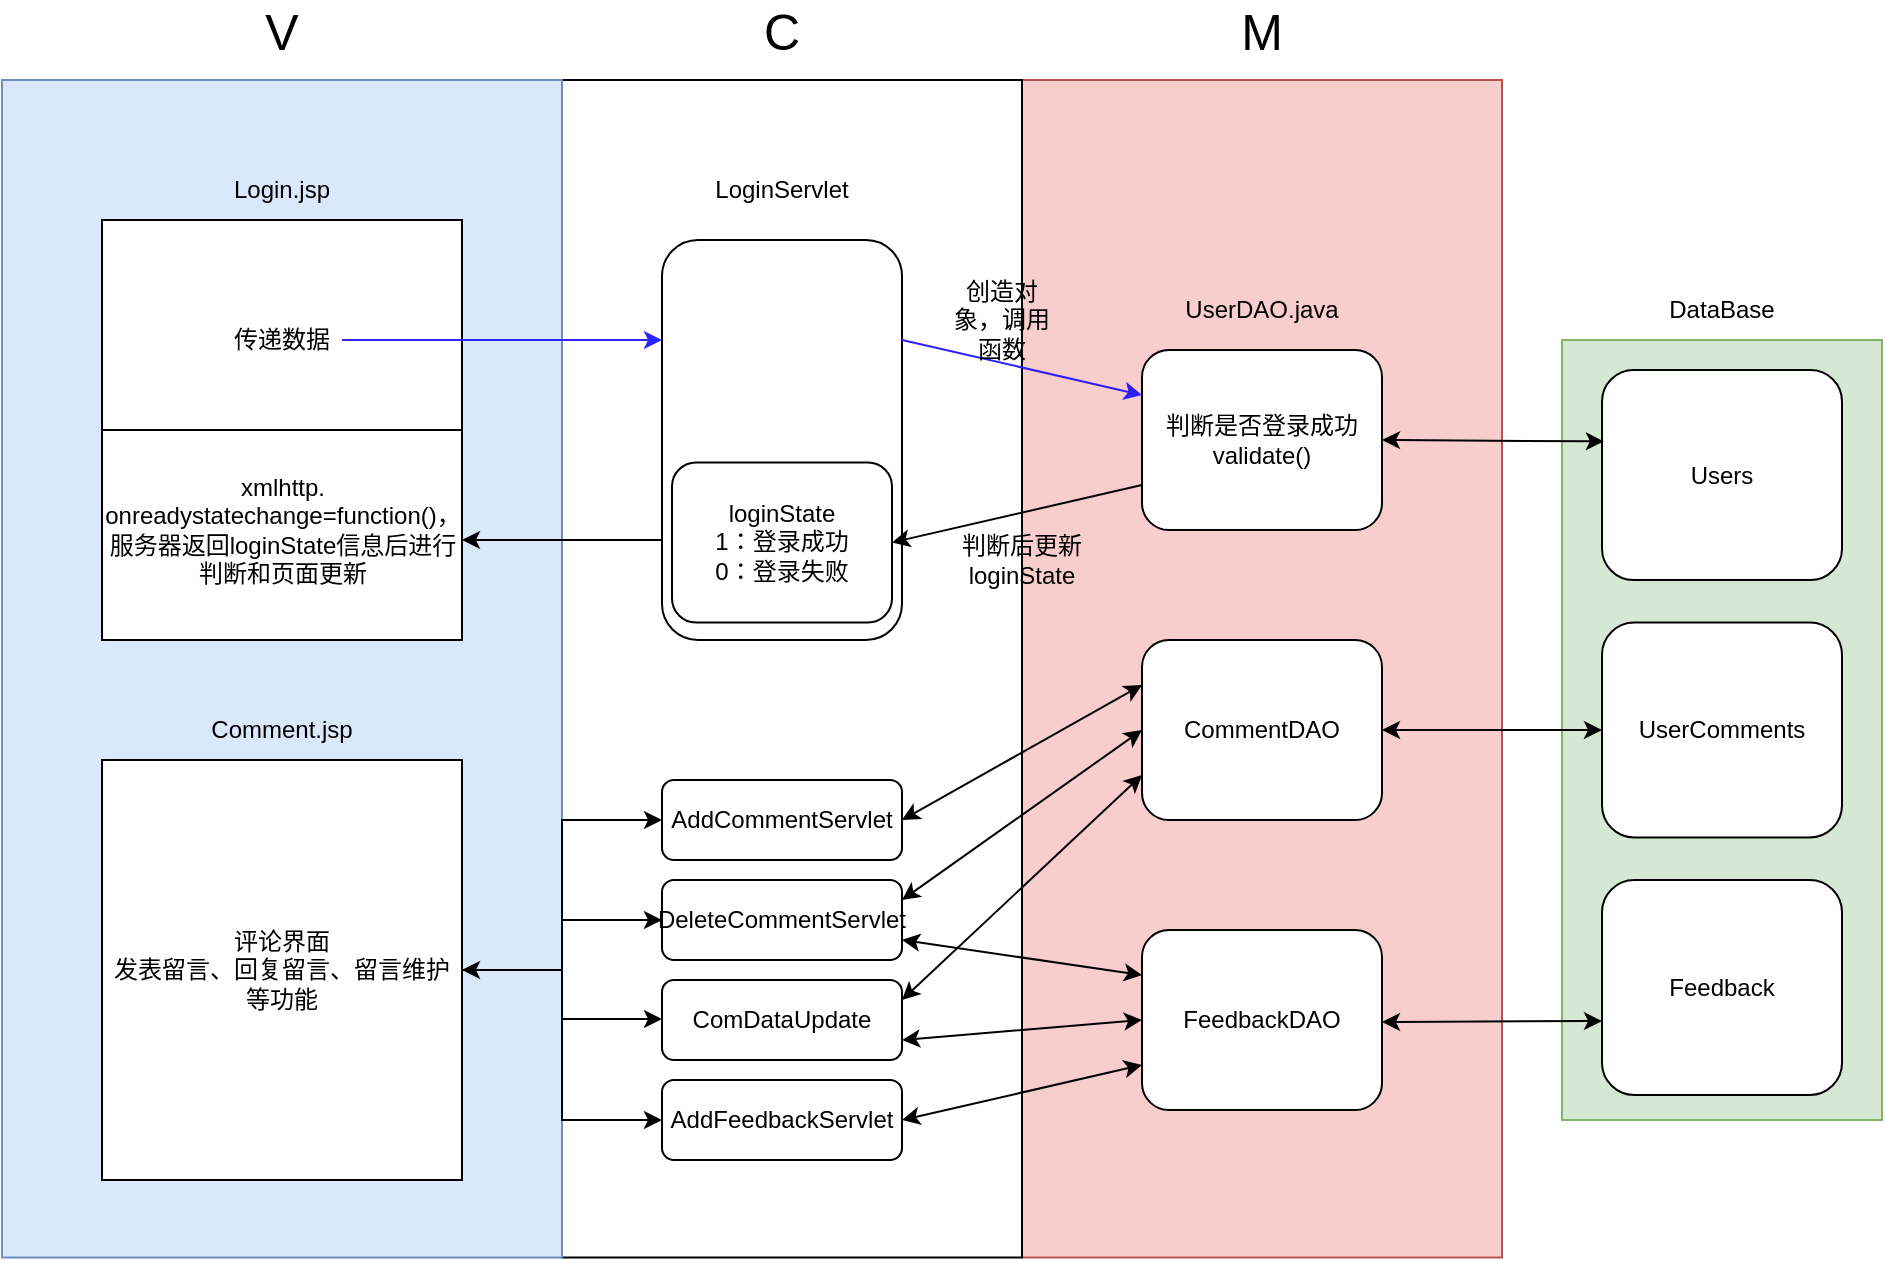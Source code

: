 <mxfile version="21.3.8" type="github">
  <diagram name="第 1 页" id="z__LlguUlQJ8tJPs_sTK">
    <mxGraphModel dx="2074" dy="1124" grid="1" gridSize="10" guides="1" tooltips="1" connect="1" arrows="1" fold="1" page="1" pageScale="1" pageWidth="3300" pageHeight="4681" math="0" shadow="0">
      <root>
        <mxCell id="0" />
        <mxCell id="1" parent="0" />
        <mxCell id="7cmU4bMO7A-qSsY_zn1Z-62" value="" style="rounded=0;whiteSpace=wrap;html=1;fillColor=#f8cecc;strokeColor=#b85450;" vertex="1" parent="1">
          <mxGeometry x="920" y="380" width="240" height="588.75" as="geometry" />
        </mxCell>
        <mxCell id="7cmU4bMO7A-qSsY_zn1Z-61" value="" style="rounded=0;whiteSpace=wrap;html=1;" vertex="1" parent="1">
          <mxGeometry x="690" y="380" width="230" height="588.75" as="geometry" />
        </mxCell>
        <mxCell id="7cmU4bMO7A-qSsY_zn1Z-60" value="" style="rounded=0;whiteSpace=wrap;html=1;fillColor=#dae8fc;strokeColor=#6c8ebf;" vertex="1" parent="1">
          <mxGeometry x="410" y="380" width="280" height="588.75" as="geometry" />
        </mxCell>
        <mxCell id="7cmU4bMO7A-qSsY_zn1Z-1" value="" style="rounded=0;whiteSpace=wrap;html=1;" vertex="1" parent="1">
          <mxGeometry x="460" y="450" width="180" height="210" as="geometry" />
        </mxCell>
        <mxCell id="7cmU4bMO7A-qSsY_zn1Z-2" value="Login.jsp" style="text;html=1;strokeColor=none;fillColor=none;align=center;verticalAlign=middle;whiteSpace=wrap;rounded=0;" vertex="1" parent="1">
          <mxGeometry x="520" y="420" width="60" height="30" as="geometry" />
        </mxCell>
        <mxCell id="7cmU4bMO7A-qSsY_zn1Z-3" value="" style="endArrow=none;html=1;rounded=0;exitX=0;exitY=0.5;exitDx=0;exitDy=0;entryX=1;entryY=0.5;entryDx=0;entryDy=0;" edge="1" parent="1" source="7cmU4bMO7A-qSsY_zn1Z-1" target="7cmU4bMO7A-qSsY_zn1Z-1">
          <mxGeometry width="50" height="50" relative="1" as="geometry">
            <mxPoint x="800" y="730" as="sourcePoint" />
            <mxPoint x="850" y="680" as="targetPoint" />
          </mxGeometry>
        </mxCell>
        <mxCell id="7cmU4bMO7A-qSsY_zn1Z-7" style="edgeStyle=orthogonalEdgeStyle;rounded=0;orthogonalLoop=1;jettySize=auto;html=1;entryX=0;entryY=0.25;entryDx=0;entryDy=0;strokeColor=#2D26FF;" edge="1" parent="1" source="7cmU4bMO7A-qSsY_zn1Z-4" target="7cmU4bMO7A-qSsY_zn1Z-5">
          <mxGeometry relative="1" as="geometry" />
        </mxCell>
        <mxCell id="7cmU4bMO7A-qSsY_zn1Z-4" value="传递数据" style="text;html=1;strokeColor=none;fillColor=none;align=center;verticalAlign=middle;whiteSpace=wrap;rounded=0;" vertex="1" parent="1">
          <mxGeometry x="520" y="495" width="60" height="30" as="geometry" />
        </mxCell>
        <mxCell id="7cmU4bMO7A-qSsY_zn1Z-5" value="" style="rounded=1;whiteSpace=wrap;html=1;" vertex="1" parent="1">
          <mxGeometry x="740" y="460" width="120" height="200" as="geometry" />
        </mxCell>
        <mxCell id="7cmU4bMO7A-qSsY_zn1Z-8" value="LoginServlet" style="text;html=1;strokeColor=none;fillColor=none;align=center;verticalAlign=middle;whiteSpace=wrap;rounded=0;" vertex="1" parent="1">
          <mxGeometry x="770" y="420" width="60" height="30" as="geometry" />
        </mxCell>
        <mxCell id="7cmU4bMO7A-qSsY_zn1Z-10" value="UserDAO.java" style="text;html=1;strokeColor=none;fillColor=none;align=center;verticalAlign=middle;whiteSpace=wrap;rounded=0;" vertex="1" parent="1">
          <mxGeometry x="1010" y="480" width="60" height="30" as="geometry" />
        </mxCell>
        <mxCell id="7cmU4bMO7A-qSsY_zn1Z-12" value="判断是否登录成功validate()" style="rounded=1;whiteSpace=wrap;html=1;" vertex="1" parent="1">
          <mxGeometry x="980" y="515" width="120" height="90" as="geometry" />
        </mxCell>
        <mxCell id="7cmU4bMO7A-qSsY_zn1Z-13" value="" style="rounded=0;whiteSpace=wrap;html=1;fillColor=#d5e8d4;strokeColor=#82b366;" vertex="1" parent="1">
          <mxGeometry x="1190" y="510" width="160" height="390" as="geometry" />
        </mxCell>
        <mxCell id="7cmU4bMO7A-qSsY_zn1Z-14" value="Users" style="rounded=1;whiteSpace=wrap;html=1;" vertex="1" parent="1">
          <mxGeometry x="1210" y="525" width="120" height="105" as="geometry" />
        </mxCell>
        <mxCell id="7cmU4bMO7A-qSsY_zn1Z-15" value="UserComments" style="rounded=1;whiteSpace=wrap;html=1;" vertex="1" parent="1">
          <mxGeometry x="1210" y="651.25" width="120" height="107.5" as="geometry" />
        </mxCell>
        <mxCell id="7cmU4bMO7A-qSsY_zn1Z-16" value="Feedback" style="rounded=1;whiteSpace=wrap;html=1;" vertex="1" parent="1">
          <mxGeometry x="1210" y="780" width="120" height="107.5" as="geometry" />
        </mxCell>
        <mxCell id="7cmU4bMO7A-qSsY_zn1Z-17" value="" style="endArrow=classic;startArrow=classic;html=1;rounded=0;exitX=1;exitY=0.5;exitDx=0;exitDy=0;entryX=0.008;entryY=0.34;entryDx=0;entryDy=0;entryPerimeter=0;" edge="1" parent="1" source="7cmU4bMO7A-qSsY_zn1Z-12" target="7cmU4bMO7A-qSsY_zn1Z-14">
          <mxGeometry width="50" height="50" relative="1" as="geometry">
            <mxPoint x="920" y="780" as="sourcePoint" />
            <mxPoint x="1190" y="560" as="targetPoint" />
          </mxGeometry>
        </mxCell>
        <mxCell id="7cmU4bMO7A-qSsY_zn1Z-18" value="" style="endArrow=classic;html=1;rounded=0;exitX=1;exitY=0.25;exitDx=0;exitDy=0;entryX=0;entryY=0.25;entryDx=0;entryDy=0;strokeColor=#2E1FFF;" edge="1" parent="1" source="7cmU4bMO7A-qSsY_zn1Z-5" target="7cmU4bMO7A-qSsY_zn1Z-12">
          <mxGeometry width="50" height="50" relative="1" as="geometry">
            <mxPoint x="910" y="780" as="sourcePoint" />
            <mxPoint x="960" y="730" as="targetPoint" />
          </mxGeometry>
        </mxCell>
        <mxCell id="7cmU4bMO7A-qSsY_zn1Z-20" value="创造对象，调用函数" style="text;html=1;strokeColor=none;fillColor=none;align=center;verticalAlign=middle;whiteSpace=wrap;rounded=0;" vertex="1" parent="1">
          <mxGeometry x="880" y="485" width="60" height="30" as="geometry" />
        </mxCell>
        <mxCell id="7cmU4bMO7A-qSsY_zn1Z-24" value="loginState&lt;br&gt;1：登录成功&lt;br&gt;0：登录失败" style="rounded=1;whiteSpace=wrap;html=1;" vertex="1" parent="1">
          <mxGeometry x="745" y="571.25" width="110" height="80" as="geometry" />
        </mxCell>
        <mxCell id="7cmU4bMO7A-qSsY_zn1Z-26" value="xmlhttp.&lt;br&gt;onreadystatechange=function()，&lt;br&gt;服务器返回loginState信息后进行判断和页面更新" style="text;html=1;strokeColor=none;fillColor=none;align=center;verticalAlign=middle;whiteSpace=wrap;rounded=0;" vertex="1" parent="1">
          <mxGeometry x="482.5" y="540" width="135" height="130" as="geometry" />
        </mxCell>
        <mxCell id="7cmU4bMO7A-qSsY_zn1Z-27" value="" style="endArrow=classic;html=1;rounded=0;exitX=0;exitY=0.75;exitDx=0;exitDy=0;entryX=1;entryY=0.5;entryDx=0;entryDy=0;" edge="1" parent="1" source="7cmU4bMO7A-qSsY_zn1Z-12" target="7cmU4bMO7A-qSsY_zn1Z-24">
          <mxGeometry width="50" height="50" relative="1" as="geometry">
            <mxPoint x="910" y="780" as="sourcePoint" />
            <mxPoint x="960" y="730" as="targetPoint" />
          </mxGeometry>
        </mxCell>
        <mxCell id="7cmU4bMO7A-qSsY_zn1Z-28" value="判断后更新loginState" style="text;html=1;strokeColor=none;fillColor=none;align=center;verticalAlign=middle;whiteSpace=wrap;rounded=0;" vertex="1" parent="1">
          <mxGeometry x="880" y="605" width="80" height="30" as="geometry" />
        </mxCell>
        <mxCell id="7cmU4bMO7A-qSsY_zn1Z-30" value="" style="endArrow=classic;html=1;rounded=0;exitX=0;exitY=0.75;exitDx=0;exitDy=0;" edge="1" parent="1" source="7cmU4bMO7A-qSsY_zn1Z-5">
          <mxGeometry width="50" height="50" relative="1" as="geometry">
            <mxPoint x="910" y="780" as="sourcePoint" />
            <mxPoint x="640" y="610" as="targetPoint" />
          </mxGeometry>
        </mxCell>
        <mxCell id="7cmU4bMO7A-qSsY_zn1Z-57" style="edgeStyle=orthogonalEdgeStyle;rounded=0;orthogonalLoop=1;jettySize=auto;html=1;exitX=1;exitY=0.5;exitDx=0;exitDy=0;entryX=0;entryY=0.5;entryDx=0;entryDy=0;" edge="1" parent="1" source="7cmU4bMO7A-qSsY_zn1Z-31" target="7cmU4bMO7A-qSsY_zn1Z-34">
          <mxGeometry relative="1" as="geometry" />
        </mxCell>
        <mxCell id="7cmU4bMO7A-qSsY_zn1Z-31" value="评论界面&lt;br&gt;发表留言、回复留言、留言维护等功能" style="rounded=0;whiteSpace=wrap;html=1;" vertex="1" parent="1">
          <mxGeometry x="460" y="720" width="180" height="210" as="geometry" />
        </mxCell>
        <mxCell id="7cmU4bMO7A-qSsY_zn1Z-32" value="Comment.jsp" style="text;html=1;strokeColor=none;fillColor=none;align=center;verticalAlign=middle;whiteSpace=wrap;rounded=0;" vertex="1" parent="1">
          <mxGeometry x="520" y="690" width="60" height="30" as="geometry" />
        </mxCell>
        <mxCell id="7cmU4bMO7A-qSsY_zn1Z-33" value="AddCommentServlet" style="rounded=1;whiteSpace=wrap;html=1;" vertex="1" parent="1">
          <mxGeometry x="740" y="730" width="120" height="40" as="geometry" />
        </mxCell>
        <mxCell id="7cmU4bMO7A-qSsY_zn1Z-34" value="AddFeedbackServlet" style="rounded=1;whiteSpace=wrap;html=1;" vertex="1" parent="1">
          <mxGeometry x="740" y="880" width="120" height="40" as="geometry" />
        </mxCell>
        <mxCell id="7cmU4bMO7A-qSsY_zn1Z-35" value="ComDataUpdate" style="rounded=1;whiteSpace=wrap;html=1;" vertex="1" parent="1">
          <mxGeometry x="740" y="830" width="120" height="40" as="geometry" />
        </mxCell>
        <mxCell id="7cmU4bMO7A-qSsY_zn1Z-36" value="DeleteCommentServlet&lt;br&gt;" style="rounded=1;whiteSpace=wrap;html=1;" vertex="1" parent="1">
          <mxGeometry x="740" y="780" width="120" height="40" as="geometry" />
        </mxCell>
        <mxCell id="7cmU4bMO7A-qSsY_zn1Z-37" value="FeedbackDAO" style="rounded=1;whiteSpace=wrap;html=1;" vertex="1" parent="1">
          <mxGeometry x="980" y="805" width="120" height="90" as="geometry" />
        </mxCell>
        <mxCell id="7cmU4bMO7A-qSsY_zn1Z-38" value="CommentDAO" style="rounded=1;whiteSpace=wrap;html=1;" vertex="1" parent="1">
          <mxGeometry x="980" y="660" width="120" height="90" as="geometry" />
        </mxCell>
        <mxCell id="7cmU4bMO7A-qSsY_zn1Z-39" value="" style="endArrow=classic;startArrow=classic;html=1;rounded=0;exitX=1;exitY=0.5;exitDx=0;exitDy=0;entryX=0;entryY=0.25;entryDx=0;entryDy=0;" edge="1" parent="1" source="7cmU4bMO7A-qSsY_zn1Z-33" target="7cmU4bMO7A-qSsY_zn1Z-38">
          <mxGeometry width="50" height="50" relative="1" as="geometry">
            <mxPoint x="1000" y="960" as="sourcePoint" />
            <mxPoint x="960" y="830" as="targetPoint" />
          </mxGeometry>
        </mxCell>
        <mxCell id="7cmU4bMO7A-qSsY_zn1Z-40" value="" style="endArrow=classic;startArrow=classic;html=1;rounded=0;entryX=0;entryY=0.25;entryDx=0;entryDy=0;exitX=1;exitY=0.75;exitDx=0;exitDy=0;" edge="1" parent="1" source="7cmU4bMO7A-qSsY_zn1Z-36" target="7cmU4bMO7A-qSsY_zn1Z-37">
          <mxGeometry width="50" height="50" relative="1" as="geometry">
            <mxPoint x="870" y="820" as="sourcePoint" />
            <mxPoint x="1050" y="910" as="targetPoint" />
          </mxGeometry>
        </mxCell>
        <mxCell id="7cmU4bMO7A-qSsY_zn1Z-41" value="" style="endArrow=classic;startArrow=classic;html=1;rounded=0;exitX=1;exitY=0.25;exitDx=0;exitDy=0;entryX=0;entryY=0.5;entryDx=0;entryDy=0;" edge="1" parent="1" source="7cmU4bMO7A-qSsY_zn1Z-36" target="7cmU4bMO7A-qSsY_zn1Z-38">
          <mxGeometry width="50" height="50" relative="1" as="geometry">
            <mxPoint x="1000" y="960" as="sourcePoint" />
            <mxPoint x="1050" y="910" as="targetPoint" />
          </mxGeometry>
        </mxCell>
        <mxCell id="7cmU4bMO7A-qSsY_zn1Z-42" value="" style="endArrow=classic;startArrow=classic;html=1;rounded=0;entryX=0;entryY=0.5;entryDx=0;entryDy=0;exitX=1;exitY=0.75;exitDx=0;exitDy=0;" edge="1" parent="1" source="7cmU4bMO7A-qSsY_zn1Z-35" target="7cmU4bMO7A-qSsY_zn1Z-37">
          <mxGeometry width="50" height="50" relative="1" as="geometry">
            <mxPoint x="880" y="870" as="sourcePoint" />
            <mxPoint x="1050" y="910" as="targetPoint" />
          </mxGeometry>
        </mxCell>
        <mxCell id="7cmU4bMO7A-qSsY_zn1Z-43" value="" style="endArrow=classic;startArrow=classic;html=1;rounded=0;exitX=1;exitY=0.25;exitDx=0;exitDy=0;entryX=0;entryY=0.75;entryDx=0;entryDy=0;" edge="1" parent="1" source="7cmU4bMO7A-qSsY_zn1Z-35" target="7cmU4bMO7A-qSsY_zn1Z-38">
          <mxGeometry width="50" height="50" relative="1" as="geometry">
            <mxPoint x="1000" y="960" as="sourcePoint" />
            <mxPoint x="1050" y="910" as="targetPoint" />
          </mxGeometry>
        </mxCell>
        <mxCell id="7cmU4bMO7A-qSsY_zn1Z-44" value="" style="endArrow=classic;startArrow=classic;html=1;rounded=0;exitX=1;exitY=0.5;exitDx=0;exitDy=0;entryX=0;entryY=0.75;entryDx=0;entryDy=0;" edge="1" parent="1" source="7cmU4bMO7A-qSsY_zn1Z-34" target="7cmU4bMO7A-qSsY_zn1Z-37">
          <mxGeometry width="50" height="50" relative="1" as="geometry">
            <mxPoint x="1000" y="960" as="sourcePoint" />
            <mxPoint x="1050" y="910" as="targetPoint" />
          </mxGeometry>
        </mxCell>
        <mxCell id="7cmU4bMO7A-qSsY_zn1Z-45" value="" style="endArrow=classic;startArrow=classic;html=1;rounded=0;exitX=1;exitY=0.5;exitDx=0;exitDy=0;entryX=0;entryY=0.5;entryDx=0;entryDy=0;" edge="1" parent="1" source="7cmU4bMO7A-qSsY_zn1Z-38" target="7cmU4bMO7A-qSsY_zn1Z-15">
          <mxGeometry width="50" height="50" relative="1" as="geometry">
            <mxPoint x="750" y="1190" as="sourcePoint" />
            <mxPoint x="800" y="1140" as="targetPoint" />
          </mxGeometry>
        </mxCell>
        <mxCell id="7cmU4bMO7A-qSsY_zn1Z-46" value="" style="endArrow=classic;startArrow=classic;html=1;rounded=0;entryX=-0.003;entryY=0.435;entryDx=0;entryDy=0;entryPerimeter=0;" edge="1" parent="1">
          <mxGeometry width="50" height="50" relative="1" as="geometry">
            <mxPoint x="1100" y="851" as="sourcePoint" />
            <mxPoint x="1210" y="850.5" as="targetPoint" />
          </mxGeometry>
        </mxCell>
        <mxCell id="7cmU4bMO7A-qSsY_zn1Z-47" value="DataBase" style="text;html=1;strokeColor=none;fillColor=none;align=center;verticalAlign=middle;whiteSpace=wrap;rounded=0;" vertex="1" parent="1">
          <mxGeometry x="1240" y="480" width="60" height="30" as="geometry" />
        </mxCell>
        <mxCell id="7cmU4bMO7A-qSsY_zn1Z-56" value="" style="endArrow=classic;startArrow=classic;html=1;rounded=0;exitX=0;exitY=0.5;exitDx=0;exitDy=0;entryX=1;entryY=0.5;entryDx=0;entryDy=0;" edge="1" parent="1" source="7cmU4bMO7A-qSsY_zn1Z-33" target="7cmU4bMO7A-qSsY_zn1Z-31">
          <mxGeometry width="50" height="50" relative="1" as="geometry">
            <mxPoint x="800" y="860" as="sourcePoint" />
            <mxPoint x="850" y="810" as="targetPoint" />
            <Array as="points">
              <mxPoint x="690" y="750" />
              <mxPoint x="690" y="825" />
            </Array>
          </mxGeometry>
        </mxCell>
        <mxCell id="7cmU4bMO7A-qSsY_zn1Z-58" value="" style="endArrow=classic;html=1;rounded=0;entryX=0;entryY=0.5;entryDx=0;entryDy=0;" edge="1" parent="1" target="7cmU4bMO7A-qSsY_zn1Z-36">
          <mxGeometry width="50" height="50" relative="1" as="geometry">
            <mxPoint x="690" y="800" as="sourcePoint" />
            <mxPoint x="850" y="810" as="targetPoint" />
          </mxGeometry>
        </mxCell>
        <mxCell id="7cmU4bMO7A-qSsY_zn1Z-59" value="" style="endArrow=classic;html=1;rounded=0;entryX=0;entryY=0.5;entryDx=0;entryDy=0;" edge="1" parent="1">
          <mxGeometry width="50" height="50" relative="1" as="geometry">
            <mxPoint x="690" y="849.5" as="sourcePoint" />
            <mxPoint x="740" y="849.5" as="targetPoint" />
          </mxGeometry>
        </mxCell>
        <mxCell id="7cmU4bMO7A-qSsY_zn1Z-63" value="&lt;font style=&quot;font-size: 25px;&quot;&gt;M&lt;/font&gt;" style="text;html=1;strokeColor=none;fillColor=none;align=center;verticalAlign=middle;whiteSpace=wrap;rounded=0;" vertex="1" parent="1">
          <mxGeometry x="1010" y="340" width="60" height="30" as="geometry" />
        </mxCell>
        <mxCell id="7cmU4bMO7A-qSsY_zn1Z-64" value="&lt;span style=&quot;font-size: 25px;&quot;&gt;V&lt;/span&gt;" style="text;html=1;strokeColor=none;fillColor=none;align=center;verticalAlign=middle;whiteSpace=wrap;rounded=0;" vertex="1" parent="1">
          <mxGeometry x="520" y="340" width="60" height="30" as="geometry" />
        </mxCell>
        <mxCell id="7cmU4bMO7A-qSsY_zn1Z-65" value="&lt;span style=&quot;font-size: 25px;&quot;&gt;C&lt;/span&gt;" style="text;html=1;strokeColor=none;fillColor=none;align=center;verticalAlign=middle;whiteSpace=wrap;rounded=0;" vertex="1" parent="1">
          <mxGeometry x="770" y="340" width="60" height="30" as="geometry" />
        </mxCell>
      </root>
    </mxGraphModel>
  </diagram>
</mxfile>
